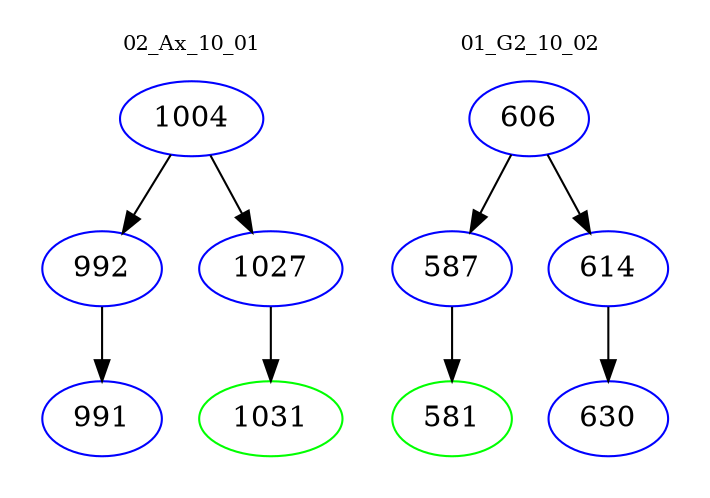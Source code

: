digraph{
subgraph cluster_0 {
color = white
label = "02_Ax_10_01";
fontsize=10;
T0_1004 [label="1004", color="blue"]
T0_1004 -> T0_992 [color="black"]
T0_992 [label="992", color="blue"]
T0_992 -> T0_991 [color="black"]
T0_991 [label="991", color="blue"]
T0_1004 -> T0_1027 [color="black"]
T0_1027 [label="1027", color="blue"]
T0_1027 -> T0_1031 [color="black"]
T0_1031 [label="1031", color="green"]
}
subgraph cluster_1 {
color = white
label = "01_G2_10_02";
fontsize=10;
T1_606 [label="606", color="blue"]
T1_606 -> T1_587 [color="black"]
T1_587 [label="587", color="blue"]
T1_587 -> T1_581 [color="black"]
T1_581 [label="581", color="green"]
T1_606 -> T1_614 [color="black"]
T1_614 [label="614", color="blue"]
T1_614 -> T1_630 [color="black"]
T1_630 [label="630", color="blue"]
}
}
